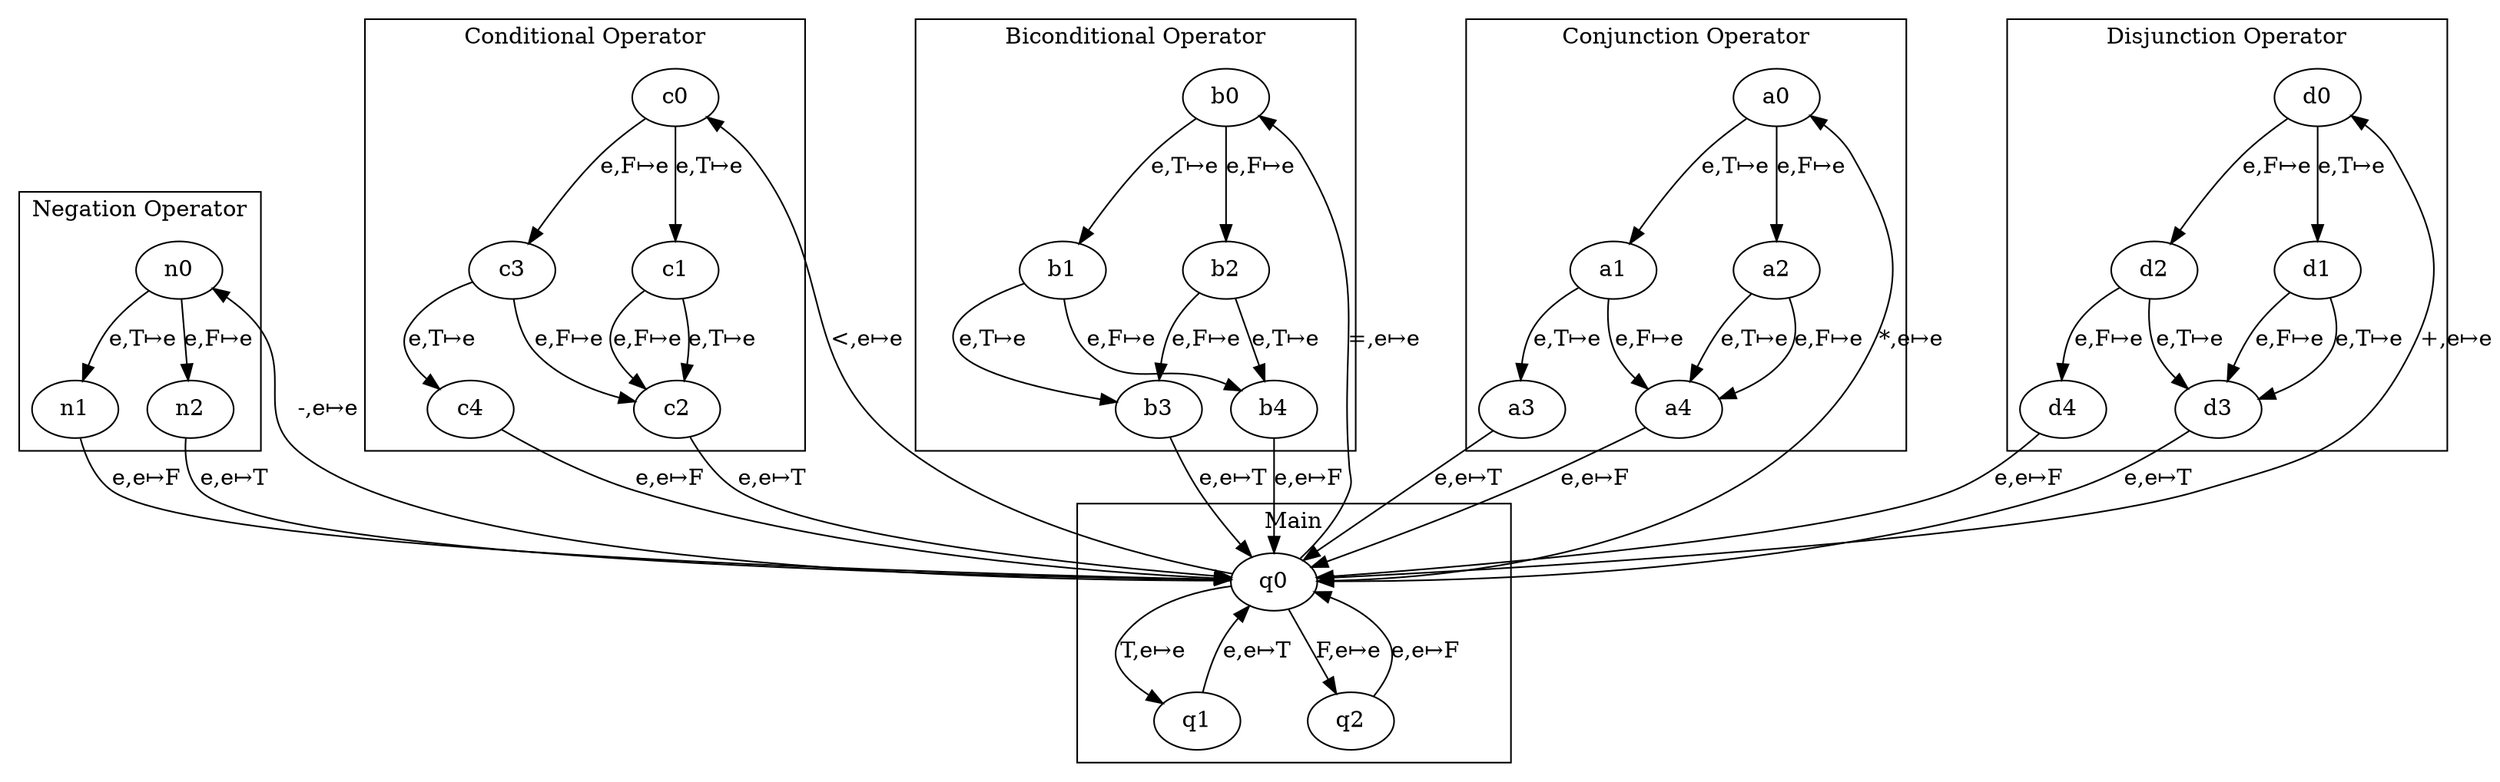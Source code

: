 /* pdt.dot
 * This file contains a (graph) description of a Finite State Pushdown
 * Transducer that takes as its input string sentential logic expressions
 * (without variables) in reverse polish notation and computes the result
 * of its evalutation.
 *
 * NOTE: At this time this graph is an incomplete representation of such an
 * 		 automataon. Not every state has transition declared for every possible
 *		 input. Also, no 'output' actions are specified for this graph. Such 
 *		 error-handling and clerical sorts of tasks were omitted to reduce 
 *		 clutter and prevent the readers of this graph from being distracted
 *		 from the more significant semantics of its spefification.
 */

digraph pdt{

	subgraph cluster_main{

		label="Main";
		//push all logical values
		q0->q1[label="T,e&#8614;e"];
		q1->q0[label="e,e&#8614;T"];

		q0->q2[label="F,e&#8614;e"];
		q2->q0[label="e,e&#8614;F"];
	}

	subgraph cluster_negation{
		label="Negation Operator";
		/*	This subgraph cluster_is reached when the negation unary operator 
			is the next input symbol, and works as a sort of subroutine
			that manipulates the stack to apply that operation to the last
			boolean value pushed onto the stack */

		//enter the subroutine on input of '~'
		q0->n0[label="-,e&#8614;e"];

		//path 1: reverse the value of 'T'
		n0->n1[label="e,T&#8614;e"];
		n1->q0[label="e,e&#8614;F"];

		//path 2: reverse the value of 'F'
		n0->n2[label="e,F&#8614;e"];
		n2->q0[label="e,e&#8614;T"];
	}

	subgraph cluster_conditional{
		label="Conditional Operator";
		/*	When the conditional operator is the next input symbol, this
			subgraph cluster_calculates the result of the conditional expression
			between the top-most pair of elements on the stack, and replaces
			them with the result. */

		//enter the subroutine on input of '->'
		q0->c0[label="<,e&#8614;e"];

		/*	branch 1: pop 'T'	*/
		c0->c1[label="e,T&#8614;e"];
		c1->c2[label="e,T&#8614;e"];//c2 will push 'T' and return to the parent machine
		c1->c2[label="e,F&#8614;e"];//note: the '->' evaluates to 'F' only in the case 'T->F'

		/*	branch 2: pop 'F'	*/
		c0->c3[label="e,F&#8614;e"];

			//sub-branch 1: pop 'T'
			c3->c4[label="e,T&#8614;e"];//the only false result of a '->' expression

			//sub-branch 2: pop 'F'
			c3->c2[label="e,F&#8614;e"];//'F->F' evaulates to T, so go to c2

		//the exit states (each pushing a different result onto the stack):
		c2->q0[label="e,e&#8614;T"];
		c4->q0[label="e,e&#8614;F"];
	}

	subgraph cluster_biconditional{
		label = "Biconditional Operator";
		/*	When the biconditional operator is the next input symbol, this
			subgraph cluster_calculates the result of the biconditional expression
			between the top-most pair of elements on the stack, and replaces
			them with the result. */

			//enter subroutine on input '<->'
			q0->b0[label="=,e&#8614;e"];

			//sub-branch 1: pop 'T'
			b0->b1[label="e,T&#8614;e"];//pop 'T'
			b1->b3[label="e,T&#8614;e"];//b3 will push 'T' as the result of evalutation
			b1->b4[label="e,F&#8614;e"];//b4 will push 'F' as the result of evalutation

			//sub-branch 2: pop 'F'
			b0->b2[label="e,F&#8614;e"];//pop 'F'
			b2->b3[label="e,F&#8614;e"];
			b2->b4[label="e,T&#8614;e"];

			//exit states of subroutine (pushes result):
			b3->q0[label="e,e&#8614;T"];
			b4->q0[label="e,e&#8614;F"];
	}

	subgraph cluster_conjunction{
		label="Conjunction Operator";
		/*	When the conjunction operator is the next input symbol, this
			subgraph cluster_calculates the result of the conjunction expression
			between the top-most pair of elements on the stack, and replaces
			them with the result. */

			//enter subroutine  on input '^'
			q0->a0[label="*,e&#8614;e"];

			//sub-branch 1: 
			a0->a1[label="e,T&#8614;e"]; //pop 'T'
			a1->a3[label="e,T&#8614;e"];
			a1->a4[label="e,F&#8614;e"];
			
			//sub-branch 2:
			a0->a2[label="e,F&#8614;e"]; //pop 'F'
			a2->a4[label="e,T&#8614;e"];
			a2->a4[label="e,F&#8614;e"];

			//exit states of subroutine 
			a4->q0[label="e,e&#8614;F"];
			a3->q0[label="e,e&#8614;T"];
	}
	
	subgraph cluster_disjunction{
		label="Disjunction Operator";
		/*	When the disjunction operator is the next input symbol, this
			subgraph cluster_calculates the result of the disjunction expression
			between the top-most pair of elements on the stack, and replaces
			them with the result. */

			//enter subroutine on 'v'
			q0->d0[label="+,e&#8614;e"];

			//sub-branch 1:
			d0->d1[label="e,T&#8614;e"];//pop 'T'
			d1->d3[label="e,T&#8614;e"];
			d1->d3[label="e,F&#8614;e"];
			
			//sub-branch 2:
			d0->d2[label="e,F&#8614;e"];//pop 'F'
			d2->d3[label="e,T&#8614;e"];
			d2->d4[label="e,F&#8614;e"];//only false result

			//exit states:
			d3->q0[label="e,e&#8614;T"];
			d4->q0[label="e,e&#8614;F"];
	}
}
